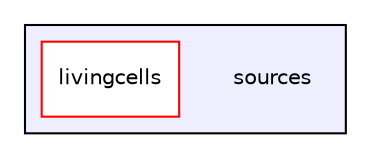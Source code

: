 digraph "/home/user/LivingCells/sources" {
  compound=true
  node [ fontsize="10", fontname="Helvetica"];
  edge [ labelfontsize="10", labelfontname="Helvetica"];
  subgraph clusterdir_08d237fc27d4ecd563f71c5d52f2fecc {
    graph [ bgcolor="#eeeeff", pencolor="black", label="" URL="dir_08d237fc27d4ecd563f71c5d52f2fecc.html"];
    dir_08d237fc27d4ecd563f71c5d52f2fecc [shape=plaintext label="sources"];
    dir_ab3173a9ba0198b4de5645d9dcf11260 [shape=box label="livingcells" color="red" fillcolor="white" style="filled" URL="dir_ab3173a9ba0198b4de5645d9dcf11260.html"];
  }
}
